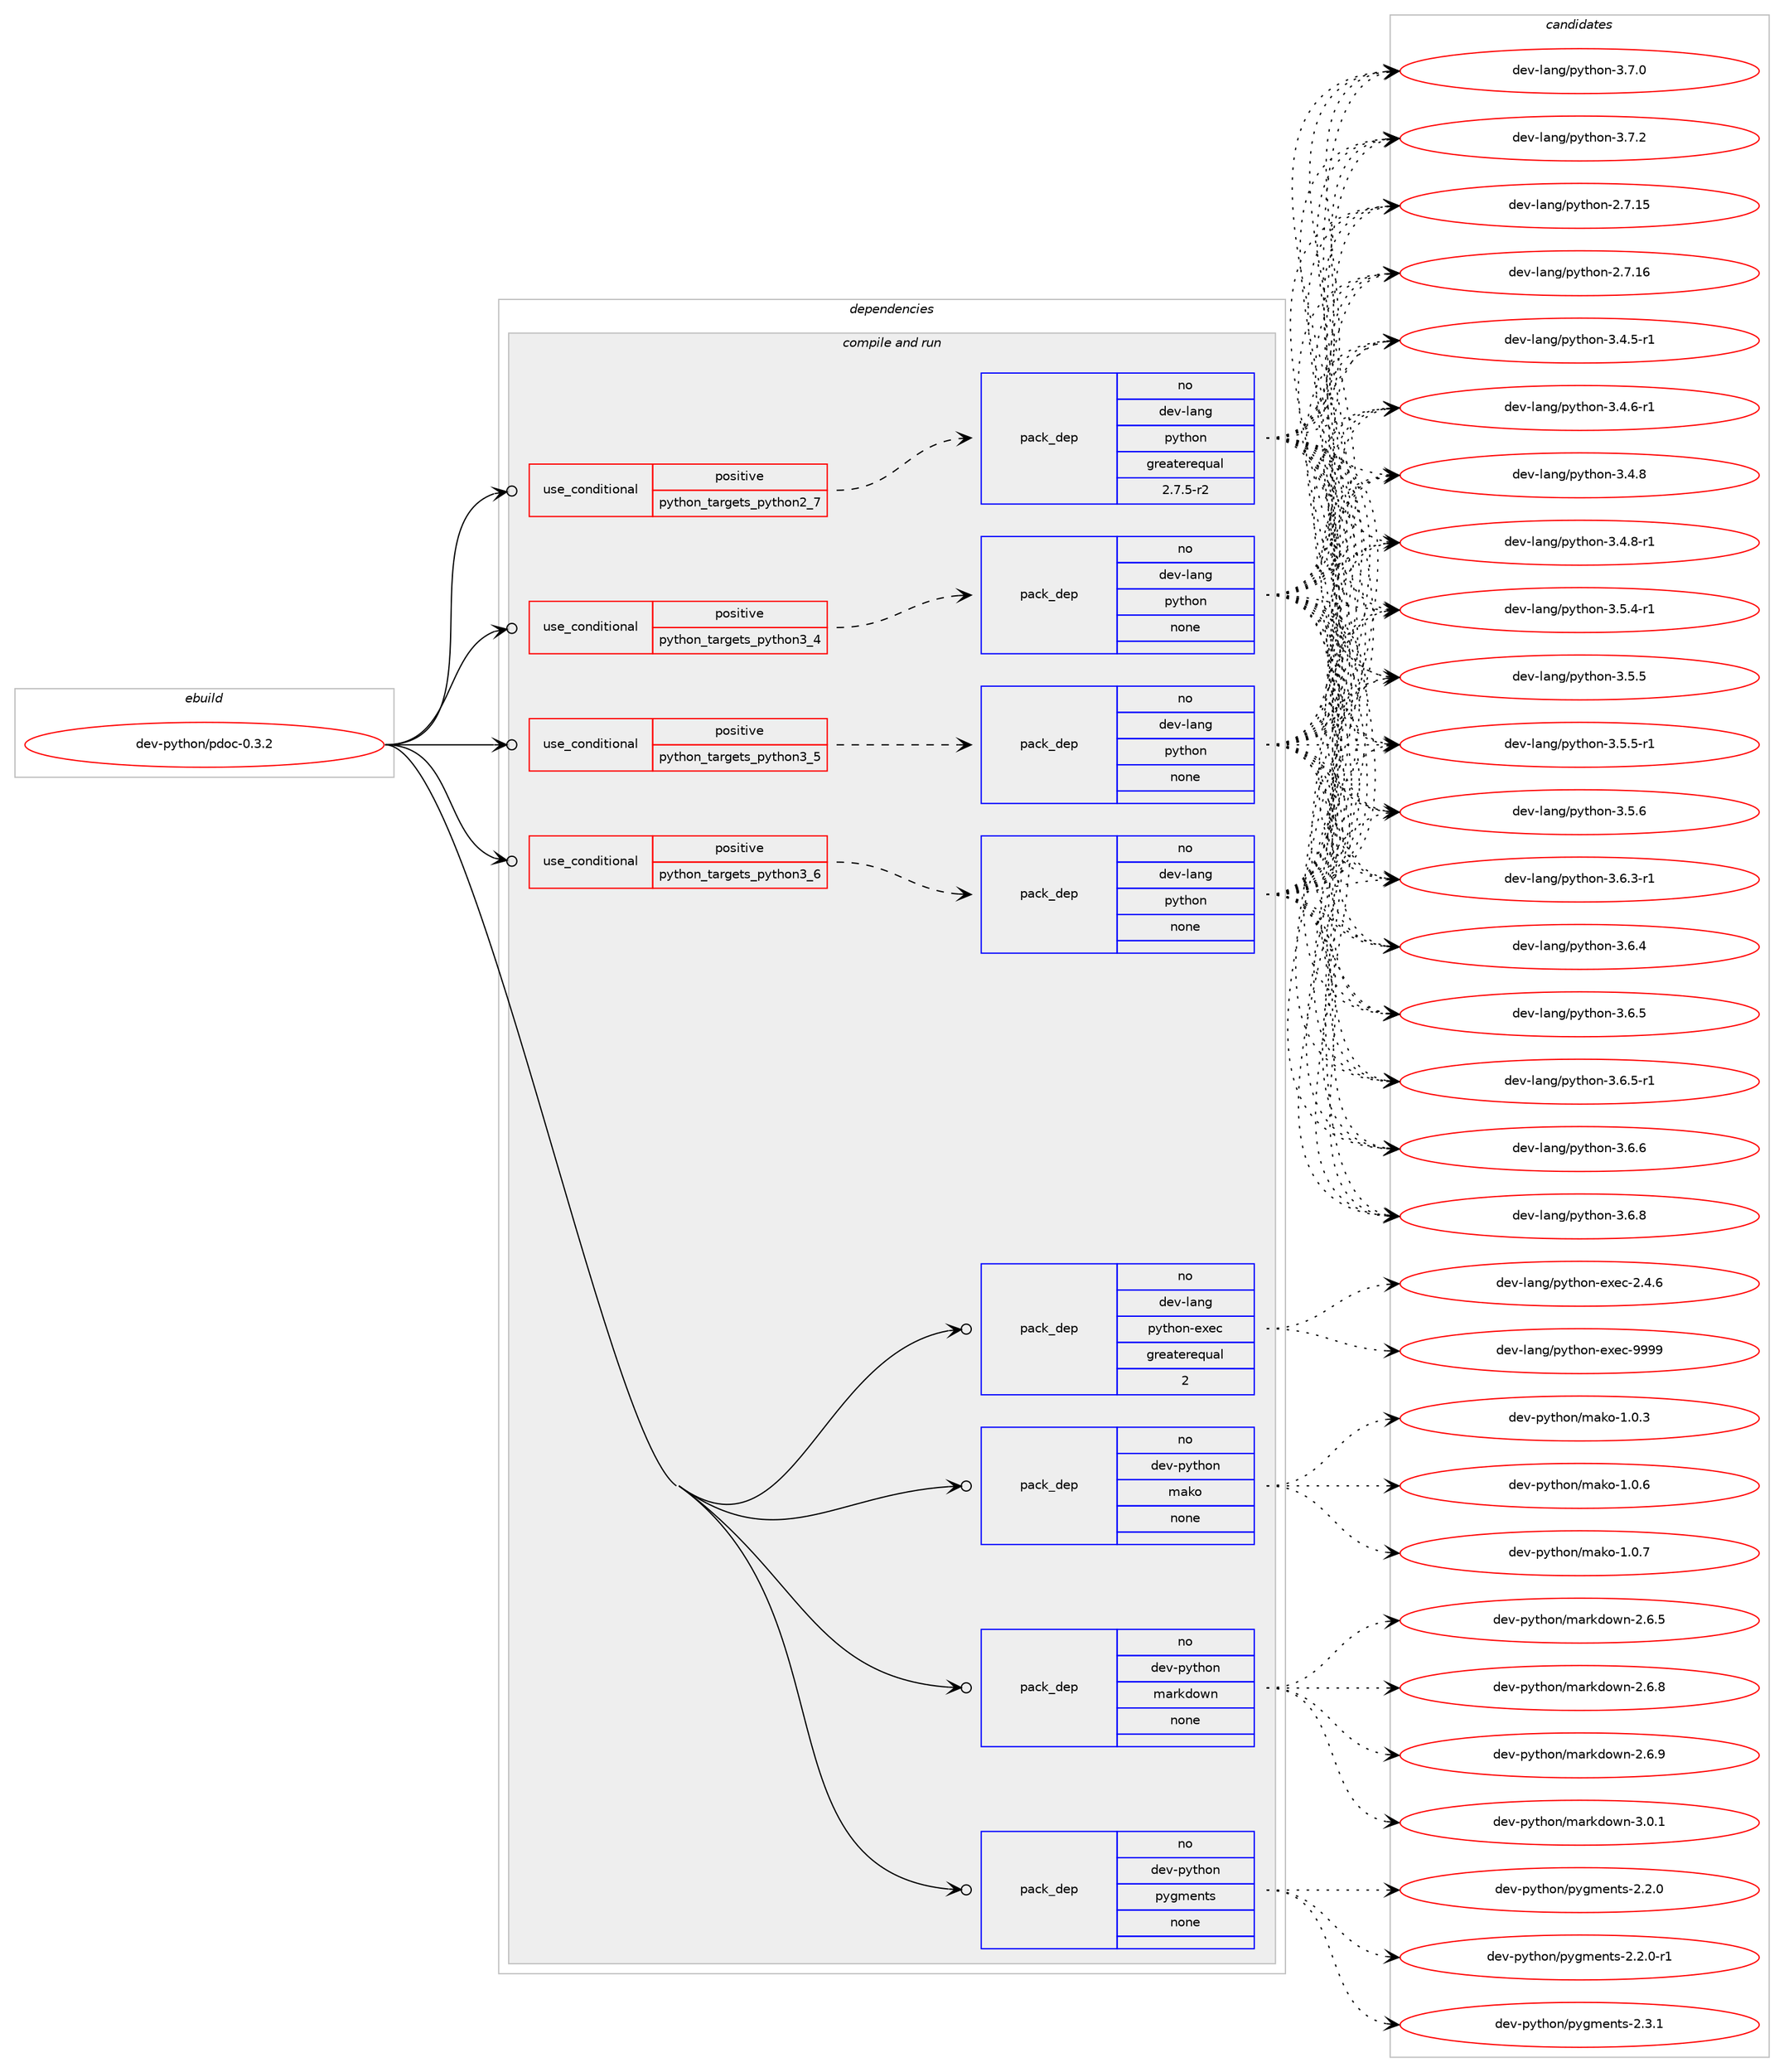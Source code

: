 digraph prolog {

# *************
# Graph options
# *************

newrank=true;
concentrate=true;
compound=true;
graph [rankdir=LR,fontname=Helvetica,fontsize=10,ranksep=1.5];#, ranksep=2.5, nodesep=0.2];
edge  [arrowhead=vee];
node  [fontname=Helvetica,fontsize=10];

# **********
# The ebuild
# **********

subgraph cluster_leftcol {
color=gray;
rank=same;
label=<<i>ebuild</i>>;
id [label="dev-python/pdoc-0.3.2", color=red, width=4, href="../dev-python/pdoc-0.3.2.svg"];
}

# ****************
# The dependencies
# ****************

subgraph cluster_midcol {
color=gray;
label=<<i>dependencies</i>>;
subgraph cluster_compile {
fillcolor="#eeeeee";
style=filled;
label=<<i>compile</i>>;
}
subgraph cluster_compileandrun {
fillcolor="#eeeeee";
style=filled;
label=<<i>compile and run</i>>;
subgraph cond379229 {
dependency1424979 [label=<<TABLE BORDER="0" CELLBORDER="1" CELLSPACING="0" CELLPADDING="4"><TR><TD ROWSPAN="3" CELLPADDING="10">use_conditional</TD></TR><TR><TD>positive</TD></TR><TR><TD>python_targets_python2_7</TD></TR></TABLE>>, shape=none, color=red];
subgraph pack1022440 {
dependency1424980 [label=<<TABLE BORDER="0" CELLBORDER="1" CELLSPACING="0" CELLPADDING="4" WIDTH="220"><TR><TD ROWSPAN="6" CELLPADDING="30">pack_dep</TD></TR><TR><TD WIDTH="110">no</TD></TR><TR><TD>dev-lang</TD></TR><TR><TD>python</TD></TR><TR><TD>greaterequal</TD></TR><TR><TD>2.7.5-r2</TD></TR></TABLE>>, shape=none, color=blue];
}
dependency1424979:e -> dependency1424980:w [weight=20,style="dashed",arrowhead="vee"];
}
id:e -> dependency1424979:w [weight=20,style="solid",arrowhead="odotvee"];
subgraph cond379230 {
dependency1424981 [label=<<TABLE BORDER="0" CELLBORDER="1" CELLSPACING="0" CELLPADDING="4"><TR><TD ROWSPAN="3" CELLPADDING="10">use_conditional</TD></TR><TR><TD>positive</TD></TR><TR><TD>python_targets_python3_4</TD></TR></TABLE>>, shape=none, color=red];
subgraph pack1022441 {
dependency1424982 [label=<<TABLE BORDER="0" CELLBORDER="1" CELLSPACING="0" CELLPADDING="4" WIDTH="220"><TR><TD ROWSPAN="6" CELLPADDING="30">pack_dep</TD></TR><TR><TD WIDTH="110">no</TD></TR><TR><TD>dev-lang</TD></TR><TR><TD>python</TD></TR><TR><TD>none</TD></TR><TR><TD></TD></TR></TABLE>>, shape=none, color=blue];
}
dependency1424981:e -> dependency1424982:w [weight=20,style="dashed",arrowhead="vee"];
}
id:e -> dependency1424981:w [weight=20,style="solid",arrowhead="odotvee"];
subgraph cond379231 {
dependency1424983 [label=<<TABLE BORDER="0" CELLBORDER="1" CELLSPACING="0" CELLPADDING="4"><TR><TD ROWSPAN="3" CELLPADDING="10">use_conditional</TD></TR><TR><TD>positive</TD></TR><TR><TD>python_targets_python3_5</TD></TR></TABLE>>, shape=none, color=red];
subgraph pack1022442 {
dependency1424984 [label=<<TABLE BORDER="0" CELLBORDER="1" CELLSPACING="0" CELLPADDING="4" WIDTH="220"><TR><TD ROWSPAN="6" CELLPADDING="30">pack_dep</TD></TR><TR><TD WIDTH="110">no</TD></TR><TR><TD>dev-lang</TD></TR><TR><TD>python</TD></TR><TR><TD>none</TD></TR><TR><TD></TD></TR></TABLE>>, shape=none, color=blue];
}
dependency1424983:e -> dependency1424984:w [weight=20,style="dashed",arrowhead="vee"];
}
id:e -> dependency1424983:w [weight=20,style="solid",arrowhead="odotvee"];
subgraph cond379232 {
dependency1424985 [label=<<TABLE BORDER="0" CELLBORDER="1" CELLSPACING="0" CELLPADDING="4"><TR><TD ROWSPAN="3" CELLPADDING="10">use_conditional</TD></TR><TR><TD>positive</TD></TR><TR><TD>python_targets_python3_6</TD></TR></TABLE>>, shape=none, color=red];
subgraph pack1022443 {
dependency1424986 [label=<<TABLE BORDER="0" CELLBORDER="1" CELLSPACING="0" CELLPADDING="4" WIDTH="220"><TR><TD ROWSPAN="6" CELLPADDING="30">pack_dep</TD></TR><TR><TD WIDTH="110">no</TD></TR><TR><TD>dev-lang</TD></TR><TR><TD>python</TD></TR><TR><TD>none</TD></TR><TR><TD></TD></TR></TABLE>>, shape=none, color=blue];
}
dependency1424985:e -> dependency1424986:w [weight=20,style="dashed",arrowhead="vee"];
}
id:e -> dependency1424985:w [weight=20,style="solid",arrowhead="odotvee"];
subgraph pack1022444 {
dependency1424987 [label=<<TABLE BORDER="0" CELLBORDER="1" CELLSPACING="0" CELLPADDING="4" WIDTH="220"><TR><TD ROWSPAN="6" CELLPADDING="30">pack_dep</TD></TR><TR><TD WIDTH="110">no</TD></TR><TR><TD>dev-lang</TD></TR><TR><TD>python-exec</TD></TR><TR><TD>greaterequal</TD></TR><TR><TD>2</TD></TR></TABLE>>, shape=none, color=blue];
}
id:e -> dependency1424987:w [weight=20,style="solid",arrowhead="odotvee"];
subgraph pack1022445 {
dependency1424988 [label=<<TABLE BORDER="0" CELLBORDER="1" CELLSPACING="0" CELLPADDING="4" WIDTH="220"><TR><TD ROWSPAN="6" CELLPADDING="30">pack_dep</TD></TR><TR><TD WIDTH="110">no</TD></TR><TR><TD>dev-python</TD></TR><TR><TD>mako</TD></TR><TR><TD>none</TD></TR><TR><TD></TD></TR></TABLE>>, shape=none, color=blue];
}
id:e -> dependency1424988:w [weight=20,style="solid",arrowhead="odotvee"];
subgraph pack1022446 {
dependency1424989 [label=<<TABLE BORDER="0" CELLBORDER="1" CELLSPACING="0" CELLPADDING="4" WIDTH="220"><TR><TD ROWSPAN="6" CELLPADDING="30">pack_dep</TD></TR><TR><TD WIDTH="110">no</TD></TR><TR><TD>dev-python</TD></TR><TR><TD>markdown</TD></TR><TR><TD>none</TD></TR><TR><TD></TD></TR></TABLE>>, shape=none, color=blue];
}
id:e -> dependency1424989:w [weight=20,style="solid",arrowhead="odotvee"];
subgraph pack1022447 {
dependency1424990 [label=<<TABLE BORDER="0" CELLBORDER="1" CELLSPACING="0" CELLPADDING="4" WIDTH="220"><TR><TD ROWSPAN="6" CELLPADDING="30">pack_dep</TD></TR><TR><TD WIDTH="110">no</TD></TR><TR><TD>dev-python</TD></TR><TR><TD>pygments</TD></TR><TR><TD>none</TD></TR><TR><TD></TD></TR></TABLE>>, shape=none, color=blue];
}
id:e -> dependency1424990:w [weight=20,style="solid",arrowhead="odotvee"];
}
subgraph cluster_run {
fillcolor="#eeeeee";
style=filled;
label=<<i>run</i>>;
}
}

# **************
# The candidates
# **************

subgraph cluster_choices {
rank=same;
color=gray;
label=<<i>candidates</i>>;

subgraph choice1022440 {
color=black;
nodesep=1;
choice10010111845108971101034711212111610411111045504655464953 [label="dev-lang/python-2.7.15", color=red, width=4,href="../dev-lang/python-2.7.15.svg"];
choice10010111845108971101034711212111610411111045504655464954 [label="dev-lang/python-2.7.16", color=red, width=4,href="../dev-lang/python-2.7.16.svg"];
choice1001011184510897110103471121211161041111104551465246534511449 [label="dev-lang/python-3.4.5-r1", color=red, width=4,href="../dev-lang/python-3.4.5-r1.svg"];
choice1001011184510897110103471121211161041111104551465246544511449 [label="dev-lang/python-3.4.6-r1", color=red, width=4,href="../dev-lang/python-3.4.6-r1.svg"];
choice100101118451089711010347112121116104111110455146524656 [label="dev-lang/python-3.4.8", color=red, width=4,href="../dev-lang/python-3.4.8.svg"];
choice1001011184510897110103471121211161041111104551465246564511449 [label="dev-lang/python-3.4.8-r1", color=red, width=4,href="../dev-lang/python-3.4.8-r1.svg"];
choice1001011184510897110103471121211161041111104551465346524511449 [label="dev-lang/python-3.5.4-r1", color=red, width=4,href="../dev-lang/python-3.5.4-r1.svg"];
choice100101118451089711010347112121116104111110455146534653 [label="dev-lang/python-3.5.5", color=red, width=4,href="../dev-lang/python-3.5.5.svg"];
choice1001011184510897110103471121211161041111104551465346534511449 [label="dev-lang/python-3.5.5-r1", color=red, width=4,href="../dev-lang/python-3.5.5-r1.svg"];
choice100101118451089711010347112121116104111110455146534654 [label="dev-lang/python-3.5.6", color=red, width=4,href="../dev-lang/python-3.5.6.svg"];
choice1001011184510897110103471121211161041111104551465446514511449 [label="dev-lang/python-3.6.3-r1", color=red, width=4,href="../dev-lang/python-3.6.3-r1.svg"];
choice100101118451089711010347112121116104111110455146544652 [label="dev-lang/python-3.6.4", color=red, width=4,href="../dev-lang/python-3.6.4.svg"];
choice100101118451089711010347112121116104111110455146544653 [label="dev-lang/python-3.6.5", color=red, width=4,href="../dev-lang/python-3.6.5.svg"];
choice1001011184510897110103471121211161041111104551465446534511449 [label="dev-lang/python-3.6.5-r1", color=red, width=4,href="../dev-lang/python-3.6.5-r1.svg"];
choice100101118451089711010347112121116104111110455146544654 [label="dev-lang/python-3.6.6", color=red, width=4,href="../dev-lang/python-3.6.6.svg"];
choice100101118451089711010347112121116104111110455146544656 [label="dev-lang/python-3.6.8", color=red, width=4,href="../dev-lang/python-3.6.8.svg"];
choice100101118451089711010347112121116104111110455146554648 [label="dev-lang/python-3.7.0", color=red, width=4,href="../dev-lang/python-3.7.0.svg"];
choice100101118451089711010347112121116104111110455146554650 [label="dev-lang/python-3.7.2", color=red, width=4,href="../dev-lang/python-3.7.2.svg"];
dependency1424980:e -> choice10010111845108971101034711212111610411111045504655464953:w [style=dotted,weight="100"];
dependency1424980:e -> choice10010111845108971101034711212111610411111045504655464954:w [style=dotted,weight="100"];
dependency1424980:e -> choice1001011184510897110103471121211161041111104551465246534511449:w [style=dotted,weight="100"];
dependency1424980:e -> choice1001011184510897110103471121211161041111104551465246544511449:w [style=dotted,weight="100"];
dependency1424980:e -> choice100101118451089711010347112121116104111110455146524656:w [style=dotted,weight="100"];
dependency1424980:e -> choice1001011184510897110103471121211161041111104551465246564511449:w [style=dotted,weight="100"];
dependency1424980:e -> choice1001011184510897110103471121211161041111104551465346524511449:w [style=dotted,weight="100"];
dependency1424980:e -> choice100101118451089711010347112121116104111110455146534653:w [style=dotted,weight="100"];
dependency1424980:e -> choice1001011184510897110103471121211161041111104551465346534511449:w [style=dotted,weight="100"];
dependency1424980:e -> choice100101118451089711010347112121116104111110455146534654:w [style=dotted,weight="100"];
dependency1424980:e -> choice1001011184510897110103471121211161041111104551465446514511449:w [style=dotted,weight="100"];
dependency1424980:e -> choice100101118451089711010347112121116104111110455146544652:w [style=dotted,weight="100"];
dependency1424980:e -> choice100101118451089711010347112121116104111110455146544653:w [style=dotted,weight="100"];
dependency1424980:e -> choice1001011184510897110103471121211161041111104551465446534511449:w [style=dotted,weight="100"];
dependency1424980:e -> choice100101118451089711010347112121116104111110455146544654:w [style=dotted,weight="100"];
dependency1424980:e -> choice100101118451089711010347112121116104111110455146544656:w [style=dotted,weight="100"];
dependency1424980:e -> choice100101118451089711010347112121116104111110455146554648:w [style=dotted,weight="100"];
dependency1424980:e -> choice100101118451089711010347112121116104111110455146554650:w [style=dotted,weight="100"];
}
subgraph choice1022441 {
color=black;
nodesep=1;
choice10010111845108971101034711212111610411111045504655464953 [label="dev-lang/python-2.7.15", color=red, width=4,href="../dev-lang/python-2.7.15.svg"];
choice10010111845108971101034711212111610411111045504655464954 [label="dev-lang/python-2.7.16", color=red, width=4,href="../dev-lang/python-2.7.16.svg"];
choice1001011184510897110103471121211161041111104551465246534511449 [label="dev-lang/python-3.4.5-r1", color=red, width=4,href="../dev-lang/python-3.4.5-r1.svg"];
choice1001011184510897110103471121211161041111104551465246544511449 [label="dev-lang/python-3.4.6-r1", color=red, width=4,href="../dev-lang/python-3.4.6-r1.svg"];
choice100101118451089711010347112121116104111110455146524656 [label="dev-lang/python-3.4.8", color=red, width=4,href="../dev-lang/python-3.4.8.svg"];
choice1001011184510897110103471121211161041111104551465246564511449 [label="dev-lang/python-3.4.8-r1", color=red, width=4,href="../dev-lang/python-3.4.8-r1.svg"];
choice1001011184510897110103471121211161041111104551465346524511449 [label="dev-lang/python-3.5.4-r1", color=red, width=4,href="../dev-lang/python-3.5.4-r1.svg"];
choice100101118451089711010347112121116104111110455146534653 [label="dev-lang/python-3.5.5", color=red, width=4,href="../dev-lang/python-3.5.5.svg"];
choice1001011184510897110103471121211161041111104551465346534511449 [label="dev-lang/python-3.5.5-r1", color=red, width=4,href="../dev-lang/python-3.5.5-r1.svg"];
choice100101118451089711010347112121116104111110455146534654 [label="dev-lang/python-3.5.6", color=red, width=4,href="../dev-lang/python-3.5.6.svg"];
choice1001011184510897110103471121211161041111104551465446514511449 [label="dev-lang/python-3.6.3-r1", color=red, width=4,href="../dev-lang/python-3.6.3-r1.svg"];
choice100101118451089711010347112121116104111110455146544652 [label="dev-lang/python-3.6.4", color=red, width=4,href="../dev-lang/python-3.6.4.svg"];
choice100101118451089711010347112121116104111110455146544653 [label="dev-lang/python-3.6.5", color=red, width=4,href="../dev-lang/python-3.6.5.svg"];
choice1001011184510897110103471121211161041111104551465446534511449 [label="dev-lang/python-3.6.5-r1", color=red, width=4,href="../dev-lang/python-3.6.5-r1.svg"];
choice100101118451089711010347112121116104111110455146544654 [label="dev-lang/python-3.6.6", color=red, width=4,href="../dev-lang/python-3.6.6.svg"];
choice100101118451089711010347112121116104111110455146544656 [label="dev-lang/python-3.6.8", color=red, width=4,href="../dev-lang/python-3.6.8.svg"];
choice100101118451089711010347112121116104111110455146554648 [label="dev-lang/python-3.7.0", color=red, width=4,href="../dev-lang/python-3.7.0.svg"];
choice100101118451089711010347112121116104111110455146554650 [label="dev-lang/python-3.7.2", color=red, width=4,href="../dev-lang/python-3.7.2.svg"];
dependency1424982:e -> choice10010111845108971101034711212111610411111045504655464953:w [style=dotted,weight="100"];
dependency1424982:e -> choice10010111845108971101034711212111610411111045504655464954:w [style=dotted,weight="100"];
dependency1424982:e -> choice1001011184510897110103471121211161041111104551465246534511449:w [style=dotted,weight="100"];
dependency1424982:e -> choice1001011184510897110103471121211161041111104551465246544511449:w [style=dotted,weight="100"];
dependency1424982:e -> choice100101118451089711010347112121116104111110455146524656:w [style=dotted,weight="100"];
dependency1424982:e -> choice1001011184510897110103471121211161041111104551465246564511449:w [style=dotted,weight="100"];
dependency1424982:e -> choice1001011184510897110103471121211161041111104551465346524511449:w [style=dotted,weight="100"];
dependency1424982:e -> choice100101118451089711010347112121116104111110455146534653:w [style=dotted,weight="100"];
dependency1424982:e -> choice1001011184510897110103471121211161041111104551465346534511449:w [style=dotted,weight="100"];
dependency1424982:e -> choice100101118451089711010347112121116104111110455146534654:w [style=dotted,weight="100"];
dependency1424982:e -> choice1001011184510897110103471121211161041111104551465446514511449:w [style=dotted,weight="100"];
dependency1424982:e -> choice100101118451089711010347112121116104111110455146544652:w [style=dotted,weight="100"];
dependency1424982:e -> choice100101118451089711010347112121116104111110455146544653:w [style=dotted,weight="100"];
dependency1424982:e -> choice1001011184510897110103471121211161041111104551465446534511449:w [style=dotted,weight="100"];
dependency1424982:e -> choice100101118451089711010347112121116104111110455146544654:w [style=dotted,weight="100"];
dependency1424982:e -> choice100101118451089711010347112121116104111110455146544656:w [style=dotted,weight="100"];
dependency1424982:e -> choice100101118451089711010347112121116104111110455146554648:w [style=dotted,weight="100"];
dependency1424982:e -> choice100101118451089711010347112121116104111110455146554650:w [style=dotted,weight="100"];
}
subgraph choice1022442 {
color=black;
nodesep=1;
choice10010111845108971101034711212111610411111045504655464953 [label="dev-lang/python-2.7.15", color=red, width=4,href="../dev-lang/python-2.7.15.svg"];
choice10010111845108971101034711212111610411111045504655464954 [label="dev-lang/python-2.7.16", color=red, width=4,href="../dev-lang/python-2.7.16.svg"];
choice1001011184510897110103471121211161041111104551465246534511449 [label="dev-lang/python-3.4.5-r1", color=red, width=4,href="../dev-lang/python-3.4.5-r1.svg"];
choice1001011184510897110103471121211161041111104551465246544511449 [label="dev-lang/python-3.4.6-r1", color=red, width=4,href="../dev-lang/python-3.4.6-r1.svg"];
choice100101118451089711010347112121116104111110455146524656 [label="dev-lang/python-3.4.8", color=red, width=4,href="../dev-lang/python-3.4.8.svg"];
choice1001011184510897110103471121211161041111104551465246564511449 [label="dev-lang/python-3.4.8-r1", color=red, width=4,href="../dev-lang/python-3.4.8-r1.svg"];
choice1001011184510897110103471121211161041111104551465346524511449 [label="dev-lang/python-3.5.4-r1", color=red, width=4,href="../dev-lang/python-3.5.4-r1.svg"];
choice100101118451089711010347112121116104111110455146534653 [label="dev-lang/python-3.5.5", color=red, width=4,href="../dev-lang/python-3.5.5.svg"];
choice1001011184510897110103471121211161041111104551465346534511449 [label="dev-lang/python-3.5.5-r1", color=red, width=4,href="../dev-lang/python-3.5.5-r1.svg"];
choice100101118451089711010347112121116104111110455146534654 [label="dev-lang/python-3.5.6", color=red, width=4,href="../dev-lang/python-3.5.6.svg"];
choice1001011184510897110103471121211161041111104551465446514511449 [label="dev-lang/python-3.6.3-r1", color=red, width=4,href="../dev-lang/python-3.6.3-r1.svg"];
choice100101118451089711010347112121116104111110455146544652 [label="dev-lang/python-3.6.4", color=red, width=4,href="../dev-lang/python-3.6.4.svg"];
choice100101118451089711010347112121116104111110455146544653 [label="dev-lang/python-3.6.5", color=red, width=4,href="../dev-lang/python-3.6.5.svg"];
choice1001011184510897110103471121211161041111104551465446534511449 [label="dev-lang/python-3.6.5-r1", color=red, width=4,href="../dev-lang/python-3.6.5-r1.svg"];
choice100101118451089711010347112121116104111110455146544654 [label="dev-lang/python-3.6.6", color=red, width=4,href="../dev-lang/python-3.6.6.svg"];
choice100101118451089711010347112121116104111110455146544656 [label="dev-lang/python-3.6.8", color=red, width=4,href="../dev-lang/python-3.6.8.svg"];
choice100101118451089711010347112121116104111110455146554648 [label="dev-lang/python-3.7.0", color=red, width=4,href="../dev-lang/python-3.7.0.svg"];
choice100101118451089711010347112121116104111110455146554650 [label="dev-lang/python-3.7.2", color=red, width=4,href="../dev-lang/python-3.7.2.svg"];
dependency1424984:e -> choice10010111845108971101034711212111610411111045504655464953:w [style=dotted,weight="100"];
dependency1424984:e -> choice10010111845108971101034711212111610411111045504655464954:w [style=dotted,weight="100"];
dependency1424984:e -> choice1001011184510897110103471121211161041111104551465246534511449:w [style=dotted,weight="100"];
dependency1424984:e -> choice1001011184510897110103471121211161041111104551465246544511449:w [style=dotted,weight="100"];
dependency1424984:e -> choice100101118451089711010347112121116104111110455146524656:w [style=dotted,weight="100"];
dependency1424984:e -> choice1001011184510897110103471121211161041111104551465246564511449:w [style=dotted,weight="100"];
dependency1424984:e -> choice1001011184510897110103471121211161041111104551465346524511449:w [style=dotted,weight="100"];
dependency1424984:e -> choice100101118451089711010347112121116104111110455146534653:w [style=dotted,weight="100"];
dependency1424984:e -> choice1001011184510897110103471121211161041111104551465346534511449:w [style=dotted,weight="100"];
dependency1424984:e -> choice100101118451089711010347112121116104111110455146534654:w [style=dotted,weight="100"];
dependency1424984:e -> choice1001011184510897110103471121211161041111104551465446514511449:w [style=dotted,weight="100"];
dependency1424984:e -> choice100101118451089711010347112121116104111110455146544652:w [style=dotted,weight="100"];
dependency1424984:e -> choice100101118451089711010347112121116104111110455146544653:w [style=dotted,weight="100"];
dependency1424984:e -> choice1001011184510897110103471121211161041111104551465446534511449:w [style=dotted,weight="100"];
dependency1424984:e -> choice100101118451089711010347112121116104111110455146544654:w [style=dotted,weight="100"];
dependency1424984:e -> choice100101118451089711010347112121116104111110455146544656:w [style=dotted,weight="100"];
dependency1424984:e -> choice100101118451089711010347112121116104111110455146554648:w [style=dotted,weight="100"];
dependency1424984:e -> choice100101118451089711010347112121116104111110455146554650:w [style=dotted,weight="100"];
}
subgraph choice1022443 {
color=black;
nodesep=1;
choice10010111845108971101034711212111610411111045504655464953 [label="dev-lang/python-2.7.15", color=red, width=4,href="../dev-lang/python-2.7.15.svg"];
choice10010111845108971101034711212111610411111045504655464954 [label="dev-lang/python-2.7.16", color=red, width=4,href="../dev-lang/python-2.7.16.svg"];
choice1001011184510897110103471121211161041111104551465246534511449 [label="dev-lang/python-3.4.5-r1", color=red, width=4,href="../dev-lang/python-3.4.5-r1.svg"];
choice1001011184510897110103471121211161041111104551465246544511449 [label="dev-lang/python-3.4.6-r1", color=red, width=4,href="../dev-lang/python-3.4.6-r1.svg"];
choice100101118451089711010347112121116104111110455146524656 [label="dev-lang/python-3.4.8", color=red, width=4,href="../dev-lang/python-3.4.8.svg"];
choice1001011184510897110103471121211161041111104551465246564511449 [label="dev-lang/python-3.4.8-r1", color=red, width=4,href="../dev-lang/python-3.4.8-r1.svg"];
choice1001011184510897110103471121211161041111104551465346524511449 [label="dev-lang/python-3.5.4-r1", color=red, width=4,href="../dev-lang/python-3.5.4-r1.svg"];
choice100101118451089711010347112121116104111110455146534653 [label="dev-lang/python-3.5.5", color=red, width=4,href="../dev-lang/python-3.5.5.svg"];
choice1001011184510897110103471121211161041111104551465346534511449 [label="dev-lang/python-3.5.5-r1", color=red, width=4,href="../dev-lang/python-3.5.5-r1.svg"];
choice100101118451089711010347112121116104111110455146534654 [label="dev-lang/python-3.5.6", color=red, width=4,href="../dev-lang/python-3.5.6.svg"];
choice1001011184510897110103471121211161041111104551465446514511449 [label="dev-lang/python-3.6.3-r1", color=red, width=4,href="../dev-lang/python-3.6.3-r1.svg"];
choice100101118451089711010347112121116104111110455146544652 [label="dev-lang/python-3.6.4", color=red, width=4,href="../dev-lang/python-3.6.4.svg"];
choice100101118451089711010347112121116104111110455146544653 [label="dev-lang/python-3.6.5", color=red, width=4,href="../dev-lang/python-3.6.5.svg"];
choice1001011184510897110103471121211161041111104551465446534511449 [label="dev-lang/python-3.6.5-r1", color=red, width=4,href="../dev-lang/python-3.6.5-r1.svg"];
choice100101118451089711010347112121116104111110455146544654 [label="dev-lang/python-3.6.6", color=red, width=4,href="../dev-lang/python-3.6.6.svg"];
choice100101118451089711010347112121116104111110455146544656 [label="dev-lang/python-3.6.8", color=red, width=4,href="../dev-lang/python-3.6.8.svg"];
choice100101118451089711010347112121116104111110455146554648 [label="dev-lang/python-3.7.0", color=red, width=4,href="../dev-lang/python-3.7.0.svg"];
choice100101118451089711010347112121116104111110455146554650 [label="dev-lang/python-3.7.2", color=red, width=4,href="../dev-lang/python-3.7.2.svg"];
dependency1424986:e -> choice10010111845108971101034711212111610411111045504655464953:w [style=dotted,weight="100"];
dependency1424986:e -> choice10010111845108971101034711212111610411111045504655464954:w [style=dotted,weight="100"];
dependency1424986:e -> choice1001011184510897110103471121211161041111104551465246534511449:w [style=dotted,weight="100"];
dependency1424986:e -> choice1001011184510897110103471121211161041111104551465246544511449:w [style=dotted,weight="100"];
dependency1424986:e -> choice100101118451089711010347112121116104111110455146524656:w [style=dotted,weight="100"];
dependency1424986:e -> choice1001011184510897110103471121211161041111104551465246564511449:w [style=dotted,weight="100"];
dependency1424986:e -> choice1001011184510897110103471121211161041111104551465346524511449:w [style=dotted,weight="100"];
dependency1424986:e -> choice100101118451089711010347112121116104111110455146534653:w [style=dotted,weight="100"];
dependency1424986:e -> choice1001011184510897110103471121211161041111104551465346534511449:w [style=dotted,weight="100"];
dependency1424986:e -> choice100101118451089711010347112121116104111110455146534654:w [style=dotted,weight="100"];
dependency1424986:e -> choice1001011184510897110103471121211161041111104551465446514511449:w [style=dotted,weight="100"];
dependency1424986:e -> choice100101118451089711010347112121116104111110455146544652:w [style=dotted,weight="100"];
dependency1424986:e -> choice100101118451089711010347112121116104111110455146544653:w [style=dotted,weight="100"];
dependency1424986:e -> choice1001011184510897110103471121211161041111104551465446534511449:w [style=dotted,weight="100"];
dependency1424986:e -> choice100101118451089711010347112121116104111110455146544654:w [style=dotted,weight="100"];
dependency1424986:e -> choice100101118451089711010347112121116104111110455146544656:w [style=dotted,weight="100"];
dependency1424986:e -> choice100101118451089711010347112121116104111110455146554648:w [style=dotted,weight="100"];
dependency1424986:e -> choice100101118451089711010347112121116104111110455146554650:w [style=dotted,weight="100"];
}
subgraph choice1022444 {
color=black;
nodesep=1;
choice1001011184510897110103471121211161041111104510112010199455046524654 [label="dev-lang/python-exec-2.4.6", color=red, width=4,href="../dev-lang/python-exec-2.4.6.svg"];
choice10010111845108971101034711212111610411111045101120101994557575757 [label="dev-lang/python-exec-9999", color=red, width=4,href="../dev-lang/python-exec-9999.svg"];
dependency1424987:e -> choice1001011184510897110103471121211161041111104510112010199455046524654:w [style=dotted,weight="100"];
dependency1424987:e -> choice10010111845108971101034711212111610411111045101120101994557575757:w [style=dotted,weight="100"];
}
subgraph choice1022445 {
color=black;
nodesep=1;
choice100101118451121211161041111104710997107111454946484651 [label="dev-python/mako-1.0.3", color=red, width=4,href="../dev-python/mako-1.0.3.svg"];
choice100101118451121211161041111104710997107111454946484654 [label="dev-python/mako-1.0.6", color=red, width=4,href="../dev-python/mako-1.0.6.svg"];
choice100101118451121211161041111104710997107111454946484655 [label="dev-python/mako-1.0.7", color=red, width=4,href="../dev-python/mako-1.0.7.svg"];
dependency1424988:e -> choice100101118451121211161041111104710997107111454946484651:w [style=dotted,weight="100"];
dependency1424988:e -> choice100101118451121211161041111104710997107111454946484654:w [style=dotted,weight="100"];
dependency1424988:e -> choice100101118451121211161041111104710997107111454946484655:w [style=dotted,weight="100"];
}
subgraph choice1022446 {
color=black;
nodesep=1;
choice100101118451121211161041111104710997114107100111119110455046544653 [label="dev-python/markdown-2.6.5", color=red, width=4,href="../dev-python/markdown-2.6.5.svg"];
choice100101118451121211161041111104710997114107100111119110455046544656 [label="dev-python/markdown-2.6.8", color=red, width=4,href="../dev-python/markdown-2.6.8.svg"];
choice100101118451121211161041111104710997114107100111119110455046544657 [label="dev-python/markdown-2.6.9", color=red, width=4,href="../dev-python/markdown-2.6.9.svg"];
choice100101118451121211161041111104710997114107100111119110455146484649 [label="dev-python/markdown-3.0.1", color=red, width=4,href="../dev-python/markdown-3.0.1.svg"];
dependency1424989:e -> choice100101118451121211161041111104710997114107100111119110455046544653:w [style=dotted,weight="100"];
dependency1424989:e -> choice100101118451121211161041111104710997114107100111119110455046544656:w [style=dotted,weight="100"];
dependency1424989:e -> choice100101118451121211161041111104710997114107100111119110455046544657:w [style=dotted,weight="100"];
dependency1424989:e -> choice100101118451121211161041111104710997114107100111119110455146484649:w [style=dotted,weight="100"];
}
subgraph choice1022447 {
color=black;
nodesep=1;
choice1001011184511212111610411111047112121103109101110116115455046504648 [label="dev-python/pygments-2.2.0", color=red, width=4,href="../dev-python/pygments-2.2.0.svg"];
choice10010111845112121116104111110471121211031091011101161154550465046484511449 [label="dev-python/pygments-2.2.0-r1", color=red, width=4,href="../dev-python/pygments-2.2.0-r1.svg"];
choice1001011184511212111610411111047112121103109101110116115455046514649 [label="dev-python/pygments-2.3.1", color=red, width=4,href="../dev-python/pygments-2.3.1.svg"];
dependency1424990:e -> choice1001011184511212111610411111047112121103109101110116115455046504648:w [style=dotted,weight="100"];
dependency1424990:e -> choice10010111845112121116104111110471121211031091011101161154550465046484511449:w [style=dotted,weight="100"];
dependency1424990:e -> choice1001011184511212111610411111047112121103109101110116115455046514649:w [style=dotted,weight="100"];
}
}

}
